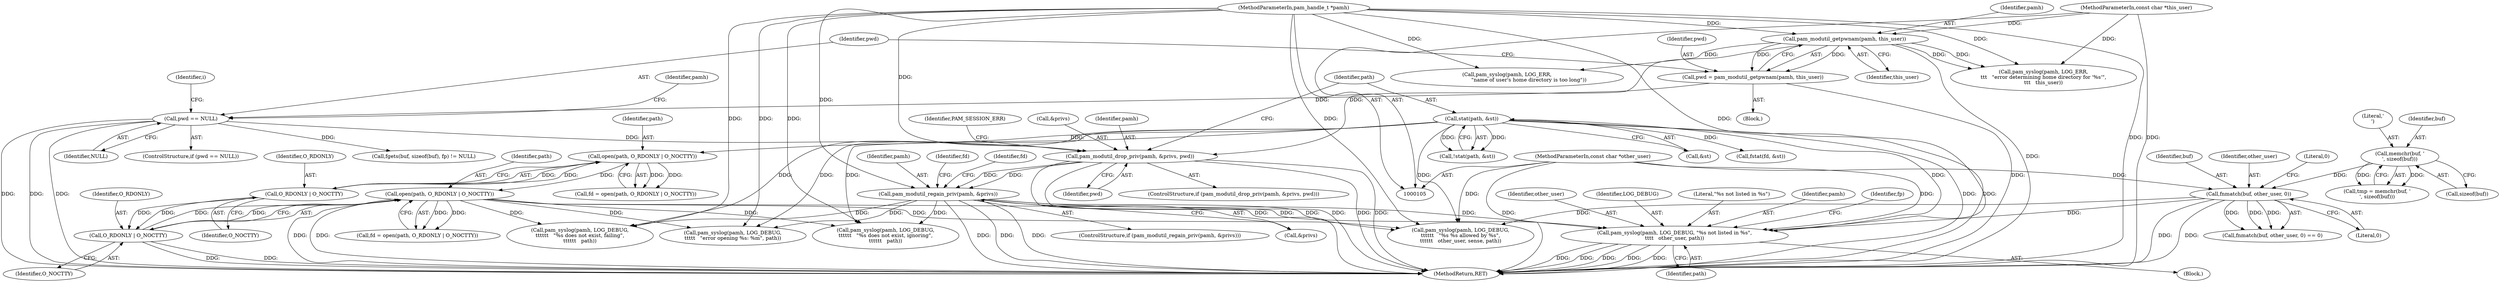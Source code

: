 digraph "0_altlinux_843807a3a90f52e7538be756616510730a24739a@API" {
"1000323" [label="(Call,pam_syslog(pamh, LOG_DEBUG, \"%s not listed in %s\",\n\t\t\t\t   other_user, path))"];
"1000216" [label="(Call,pam_modutil_regain_priv(pamh, &privs))"];
"1000175" [label="(Call,pam_modutil_drop_priv(pamh, &privs, pwd))"];
"1000130" [label="(Call,pam_modutil_getpwnam(pamh, this_user))"];
"1000106" [label="(MethodParameterIn,pam_handle_t *pamh)"];
"1000108" [label="(MethodParameterIn,const char *this_user)"];
"1000134" [label="(Call,pwd == NULL)"];
"1000128" [label="(Call,pwd = pam_modutil_getpwnam(pamh, this_user))"];
"1000300" [label="(Call,fnmatch(buf, other_user, 0))"];
"1000284" [label="(Call,memchr(buf, '\n', sizeof(buf)))"];
"1000109" [label="(MethodParameterIn,const char *other_user)"];
"1000184" [label="(Call,stat(path, &st))"];
"1000207" [label="(Call,open(path, O_RDONLY | O_NOCTTY))"];
"1000200" [label="(Call,open(path, O_RDONLY | O_NOCTTY))"];
"1000202" [label="(Call,O_RDONLY | O_NOCTTY)"];
"1000209" [label="(Call,O_RDONLY | O_NOCTTY)"];
"1000179" [label="(Identifier,pwd)"];
"1000215" [label="(ControlStructure,if (pam_modutil_regain_priv(pamh, &privs)))"];
"1000203" [label="(Identifier,O_RDONLY)"];
"1000185" [label="(Identifier,path)"];
"1000300" [label="(Call,fnmatch(buf, other_user, 0))"];
"1000139" [label="(Identifier,pamh)"];
"1000138" [label="(Call,pam_syslog(pamh, LOG_ERR,\n\t\t\t   \"error determining home directory for '%s'\",\n\t\t\t   this_user))"];
"1000231" [label="(Identifier,fd)"];
"1000218" [label="(Call,&privs)"];
"1000322" [label="(Block,)"];
"1000208" [label="(Identifier,path)"];
"1000327" [label="(Identifier,other_user)"];
"1000168" [label="(Call,pam_syslog(pamh, LOG_ERR,\n                           \"name of user's home directory is too long\"))"];
"1000136" [label="(Identifier,NULL)"];
"1000325" [label="(Identifier,LOG_DEBUG)"];
"1000326" [label="(Literal,\"%s not listed in %s\")"];
"1000324" [label="(Identifier,pamh)"];
"1000177" [label="(Call,&privs)"];
"1000236" [label="(Call,fstat(fd, &st))"];
"1000108" [label="(MethodParameterIn,const char *this_user)"];
"1000302" [label="(Identifier,other_user)"];
"1000282" [label="(Call,tmp = memchr(buf, '\n', sizeof(buf)))"];
"1000210" [label="(Identifier,O_RDONLY)"];
"1000133" [label="(ControlStructure,if (pwd == NULL))"];
"1000216" [label="(Call,pam_modutil_regain_priv(pamh, &privs))"];
"1000131" [label="(Identifier,pamh)"];
"1000200" [label="(Call,open(path, O_RDONLY | O_NOCTTY))"];
"1000207" [label="(Call,open(path, O_RDONLY | O_NOCTTY))"];
"1000174" [label="(ControlStructure,if (pam_modutil_drop_priv(pamh, &privs, pwd)))"];
"1000360" [label="(Call,pam_syslog(pamh, LOG_DEBUG,\n\t\t\t\t\t\t   \"%s does not exist, failing\",\n\t\t\t\t\t\t   path))"];
"1000130" [label="(Call,pam_modutil_getpwnam(pamh, this_user))"];
"1000128" [label="(Call,pwd = pam_modutil_getpwnam(pamh, this_user))"];
"1000132" [label="(Identifier,this_user)"];
"1000202" [label="(Call,O_RDONLY | O_NOCTTY)"];
"1000328" [label="(Identifier,path)"];
"1000309" [label="(Call,pam_syslog(pamh, LOG_DEBUG,\n\t\t\t\t\t\t   \"%s %s allowed by %s\",\n\t\t\t\t\t\t   other_user, sense, path))"];
"1000217" [label="(Identifier,pamh)"];
"1000176" [label="(Identifier,pamh)"];
"1000287" [label="(Call,sizeof(buf))"];
"1000109" [label="(MethodParameterIn,const char *other_user)"];
"1000258" [label="(Call,fgets(buf, sizeof(buf), fp) != NULL)"];
"1000371" [label="(Call,pam_syslog(pamh, LOG_DEBUG,\n\t\t\t\t\t   \"error opening %s: %m\", path))"];
"1000205" [label="(Call,fd = open(path, O_RDONLY | O_NOCTTY))"];
"1000129" [label="(Identifier,pwd)"];
"1000350" [label="(Call,pam_syslog(pamh, LOG_DEBUG,\n\t\t\t\t\t\t   \"%s does not exist, ignoring\",\n\t\t\t\t\t\t   path))"];
"1000299" [label="(Call,fnmatch(buf, other_user, 0) == 0)"];
"1000211" [label="(Identifier,O_NOCTTY)"];
"1000304" [label="(Literal,0)"];
"1000146" [label="(Identifier,i)"];
"1000286" [label="(Literal,'\n')"];
"1000181" [label="(Identifier,PAM_SESSION_ERR)"];
"1000209" [label="(Call,O_RDONLY | O_NOCTTY)"];
"1000223" [label="(Identifier,fd)"];
"1000323" [label="(Call,pam_syslog(pamh, LOG_DEBUG, \"%s not listed in %s\",\n\t\t\t\t   other_user, path))"];
"1000284" [label="(Call,memchr(buf, '\n', sizeof(buf)))"];
"1000134" [label="(Call,pwd == NULL)"];
"1000112" [label="(Block,)"];
"1000201" [label="(Identifier,path)"];
"1000378" [label="(MethodReturn,RET)"];
"1000135" [label="(Identifier,pwd)"];
"1000204" [label="(Identifier,O_NOCTTY)"];
"1000106" [label="(MethodParameterIn,pam_handle_t *pamh)"];
"1000184" [label="(Call,stat(path, &st))"];
"1000303" [label="(Literal,0)"];
"1000183" [label="(Call,!stat(path, &st))"];
"1000198" [label="(Call,fd = open(path, O_RDONLY | O_NOCTTY))"];
"1000301" [label="(Identifier,buf)"];
"1000285" [label="(Identifier,buf)"];
"1000330" [label="(Identifier,fp)"];
"1000175" [label="(Call,pam_modutil_drop_priv(pamh, &privs, pwd))"];
"1000186" [label="(Call,&st)"];
"1000323" -> "1000322"  [label="AST: "];
"1000323" -> "1000328"  [label="CFG: "];
"1000324" -> "1000323"  [label="AST: "];
"1000325" -> "1000323"  [label="AST: "];
"1000326" -> "1000323"  [label="AST: "];
"1000327" -> "1000323"  [label="AST: "];
"1000328" -> "1000323"  [label="AST: "];
"1000330" -> "1000323"  [label="CFG: "];
"1000323" -> "1000378"  [label="DDG: "];
"1000323" -> "1000378"  [label="DDG: "];
"1000323" -> "1000378"  [label="DDG: "];
"1000323" -> "1000378"  [label="DDG: "];
"1000323" -> "1000378"  [label="DDG: "];
"1000216" -> "1000323"  [label="DDG: "];
"1000106" -> "1000323"  [label="DDG: "];
"1000300" -> "1000323"  [label="DDG: "];
"1000109" -> "1000323"  [label="DDG: "];
"1000184" -> "1000323"  [label="DDG: "];
"1000207" -> "1000323"  [label="DDG: "];
"1000216" -> "1000215"  [label="AST: "];
"1000216" -> "1000218"  [label="CFG: "];
"1000217" -> "1000216"  [label="AST: "];
"1000218" -> "1000216"  [label="AST: "];
"1000223" -> "1000216"  [label="CFG: "];
"1000231" -> "1000216"  [label="CFG: "];
"1000216" -> "1000378"  [label="DDG: "];
"1000216" -> "1000378"  [label="DDG: "];
"1000216" -> "1000378"  [label="DDG: "];
"1000175" -> "1000216"  [label="DDG: "];
"1000175" -> "1000216"  [label="DDG: "];
"1000106" -> "1000216"  [label="DDG: "];
"1000216" -> "1000309"  [label="DDG: "];
"1000216" -> "1000350"  [label="DDG: "];
"1000216" -> "1000360"  [label="DDG: "];
"1000216" -> "1000371"  [label="DDG: "];
"1000175" -> "1000174"  [label="AST: "];
"1000175" -> "1000179"  [label="CFG: "];
"1000176" -> "1000175"  [label="AST: "];
"1000177" -> "1000175"  [label="AST: "];
"1000179" -> "1000175"  [label="AST: "];
"1000181" -> "1000175"  [label="CFG: "];
"1000185" -> "1000175"  [label="CFG: "];
"1000175" -> "1000378"  [label="DDG: "];
"1000175" -> "1000378"  [label="DDG: "];
"1000175" -> "1000378"  [label="DDG: "];
"1000175" -> "1000378"  [label="DDG: "];
"1000130" -> "1000175"  [label="DDG: "];
"1000106" -> "1000175"  [label="DDG: "];
"1000134" -> "1000175"  [label="DDG: "];
"1000130" -> "1000128"  [label="AST: "];
"1000130" -> "1000132"  [label="CFG: "];
"1000131" -> "1000130"  [label="AST: "];
"1000132" -> "1000130"  [label="AST: "];
"1000128" -> "1000130"  [label="CFG: "];
"1000130" -> "1000378"  [label="DDG: "];
"1000130" -> "1000128"  [label="DDG: "];
"1000130" -> "1000128"  [label="DDG: "];
"1000106" -> "1000130"  [label="DDG: "];
"1000108" -> "1000130"  [label="DDG: "];
"1000130" -> "1000138"  [label="DDG: "];
"1000130" -> "1000138"  [label="DDG: "];
"1000130" -> "1000168"  [label="DDG: "];
"1000106" -> "1000105"  [label="AST: "];
"1000106" -> "1000378"  [label="DDG: "];
"1000106" -> "1000138"  [label="DDG: "];
"1000106" -> "1000168"  [label="DDG: "];
"1000106" -> "1000309"  [label="DDG: "];
"1000106" -> "1000350"  [label="DDG: "];
"1000106" -> "1000360"  [label="DDG: "];
"1000106" -> "1000371"  [label="DDG: "];
"1000108" -> "1000105"  [label="AST: "];
"1000108" -> "1000378"  [label="DDG: "];
"1000108" -> "1000138"  [label="DDG: "];
"1000134" -> "1000133"  [label="AST: "];
"1000134" -> "1000136"  [label="CFG: "];
"1000135" -> "1000134"  [label="AST: "];
"1000136" -> "1000134"  [label="AST: "];
"1000139" -> "1000134"  [label="CFG: "];
"1000146" -> "1000134"  [label="CFG: "];
"1000134" -> "1000378"  [label="DDG: "];
"1000134" -> "1000378"  [label="DDG: "];
"1000134" -> "1000378"  [label="DDG: "];
"1000128" -> "1000134"  [label="DDG: "];
"1000134" -> "1000258"  [label="DDG: "];
"1000128" -> "1000112"  [label="AST: "];
"1000129" -> "1000128"  [label="AST: "];
"1000135" -> "1000128"  [label="CFG: "];
"1000128" -> "1000378"  [label="DDG: "];
"1000300" -> "1000299"  [label="AST: "];
"1000300" -> "1000303"  [label="CFG: "];
"1000301" -> "1000300"  [label="AST: "];
"1000302" -> "1000300"  [label="AST: "];
"1000303" -> "1000300"  [label="AST: "];
"1000304" -> "1000300"  [label="CFG: "];
"1000300" -> "1000378"  [label="DDG: "];
"1000300" -> "1000378"  [label="DDG: "];
"1000300" -> "1000299"  [label="DDG: "];
"1000300" -> "1000299"  [label="DDG: "];
"1000300" -> "1000299"  [label="DDG: "];
"1000284" -> "1000300"  [label="DDG: "];
"1000109" -> "1000300"  [label="DDG: "];
"1000300" -> "1000309"  [label="DDG: "];
"1000284" -> "1000282"  [label="AST: "];
"1000284" -> "1000287"  [label="CFG: "];
"1000285" -> "1000284"  [label="AST: "];
"1000286" -> "1000284"  [label="AST: "];
"1000287" -> "1000284"  [label="AST: "];
"1000282" -> "1000284"  [label="CFG: "];
"1000284" -> "1000282"  [label="DDG: "];
"1000284" -> "1000282"  [label="DDG: "];
"1000109" -> "1000105"  [label="AST: "];
"1000109" -> "1000378"  [label="DDG: "];
"1000109" -> "1000309"  [label="DDG: "];
"1000184" -> "1000183"  [label="AST: "];
"1000184" -> "1000186"  [label="CFG: "];
"1000185" -> "1000184"  [label="AST: "];
"1000186" -> "1000184"  [label="AST: "];
"1000183" -> "1000184"  [label="CFG: "];
"1000184" -> "1000378"  [label="DDG: "];
"1000184" -> "1000378"  [label="DDG: "];
"1000184" -> "1000183"  [label="DDG: "];
"1000184" -> "1000183"  [label="DDG: "];
"1000184" -> "1000200"  [label="DDG: "];
"1000184" -> "1000236"  [label="DDG: "];
"1000184" -> "1000309"  [label="DDG: "];
"1000184" -> "1000350"  [label="DDG: "];
"1000184" -> "1000360"  [label="DDG: "];
"1000184" -> "1000371"  [label="DDG: "];
"1000207" -> "1000205"  [label="AST: "];
"1000207" -> "1000209"  [label="CFG: "];
"1000208" -> "1000207"  [label="AST: "];
"1000209" -> "1000207"  [label="AST: "];
"1000205" -> "1000207"  [label="CFG: "];
"1000207" -> "1000378"  [label="DDG: "];
"1000207" -> "1000378"  [label="DDG: "];
"1000207" -> "1000205"  [label="DDG: "];
"1000207" -> "1000205"  [label="DDG: "];
"1000200" -> "1000207"  [label="DDG: "];
"1000209" -> "1000207"  [label="DDG: "];
"1000209" -> "1000207"  [label="DDG: "];
"1000207" -> "1000309"  [label="DDG: "];
"1000207" -> "1000350"  [label="DDG: "];
"1000207" -> "1000360"  [label="DDG: "];
"1000207" -> "1000371"  [label="DDG: "];
"1000200" -> "1000198"  [label="AST: "];
"1000200" -> "1000202"  [label="CFG: "];
"1000201" -> "1000200"  [label="AST: "];
"1000202" -> "1000200"  [label="AST: "];
"1000198" -> "1000200"  [label="CFG: "];
"1000200" -> "1000198"  [label="DDG: "];
"1000200" -> "1000198"  [label="DDG: "];
"1000202" -> "1000200"  [label="DDG: "];
"1000202" -> "1000200"  [label="DDG: "];
"1000202" -> "1000204"  [label="CFG: "];
"1000203" -> "1000202"  [label="AST: "];
"1000204" -> "1000202"  [label="AST: "];
"1000202" -> "1000209"  [label="DDG: "];
"1000202" -> "1000209"  [label="DDG: "];
"1000209" -> "1000211"  [label="CFG: "];
"1000210" -> "1000209"  [label="AST: "];
"1000211" -> "1000209"  [label="AST: "];
"1000209" -> "1000378"  [label="DDG: "];
"1000209" -> "1000378"  [label="DDG: "];
}
